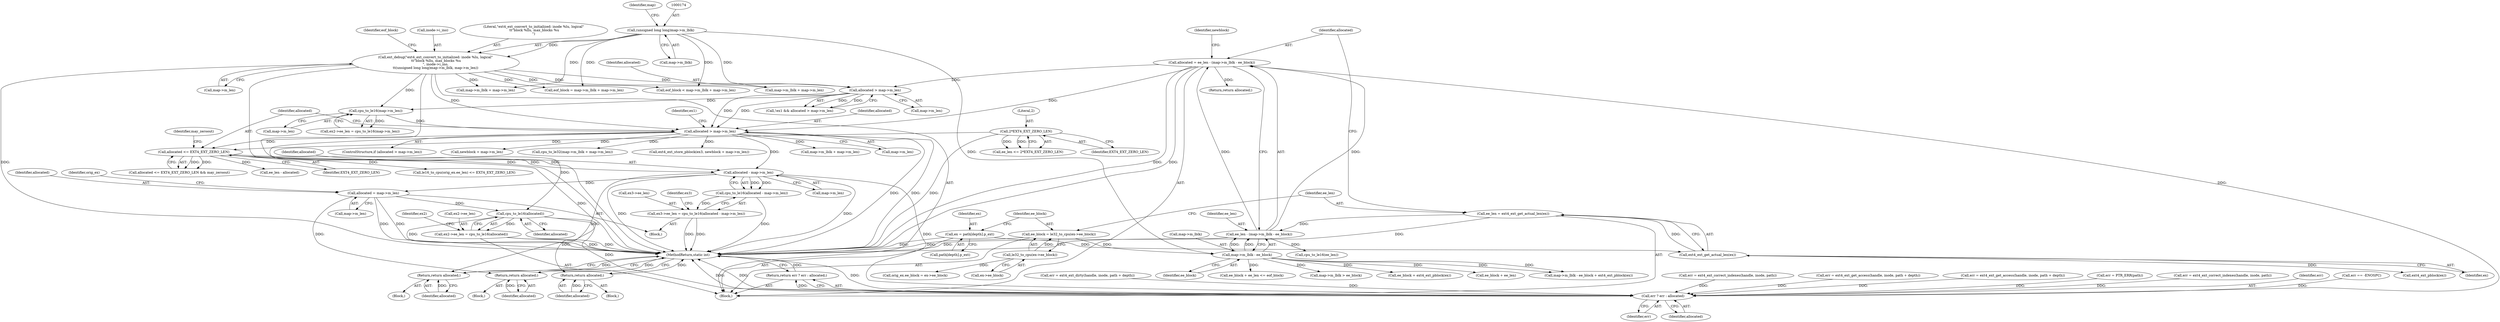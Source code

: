 digraph "1_linux_667eff35a1f56fa74ce98a0c7c29a40adc1ba4e3@API" {
"1000602" [label="(Call,allocated - map->m_len)"];
"1000403" [label="(Call,allocated <= EXT4_EXT_ZERO_LEN)"];
"1000394" [label="(Call,allocated > map->m_len)"];
"1000247" [label="(Call,allocated = ee_len - (map->m_lblk - ee_block))"];
"1000249" [label="(Call,ee_len - (map->m_lblk - ee_block))"];
"1000243" [label="(Call,ee_len = ext4_ext_get_actual_len(ex))"];
"1000245" [label="(Call,ext4_ext_get_actual_len(ex))"];
"1000230" [label="(Call,ex = path[depth].p_ext)"];
"1000251" [label="(Call,map->m_lblk - ee_block)"];
"1000173" [label="(Call,(unsigned long long)map->m_lblk)"];
"1000237" [label="(Call,ee_block = le32_to_cpu(ex->ee_block))"];
"1000239" [label="(Call,le32_to_cpu(ex->ee_block))"];
"1000380" [label="(Call,allocated > map->m_len)"];
"1000168" [label="(Call,ext_debug(\"ext4_ext_convert_to_initialized: inode %lu, logical\"\n \t\t\"block %llu, max_blocks %u\n\", inode->i_ino,\n\t\t(unsigned long long)map->m_lblk, map->m_len))"];
"1000389" [label="(Call,cpu_to_le16(map->m_len))"];
"1000309" [label="(Call,2*EXT4_EXT_ZERO_LEN)"];
"1000601" [label="(Call,cpu_to_le16(allocated - map->m_len))"];
"1000597" [label="(Call,ex3->ee_len = cpu_to_le16(allocated - map->m_len))"];
"1000659" [label="(Return,return allocated;)"];
"1000741" [label="(Call,allocated = map->m_len)"];
"1000796" [label="(Return,return allocated;)"];
"1000839" [label="(Call,cpu_to_le16(allocated))"];
"1000835" [label="(Call,ex2->ee_len = cpu_to_le16(allocated))"];
"1000961" [label="(Return,return allocated;)"];
"1000972" [label="(Call,err ? err : allocated)"];
"1000971" [label="(Return,return err ? err : allocated;)"];
"1000240" [label="(Call,ex->ee_block)"];
"1000796" [label="(Return,return allocated;)"];
"1000393" [label="(ControlStructure,if (allocated > map->m_len))"];
"1000381" [label="(Identifier,allocated)"];
"1000262" [label="(Call,ee_block + ext4_ext_pblock(ex))"];
"1000900" [label="(Call,err = ext4_ext_dirty(handle, inode, path + depth))"];
"1000310" [label="(Literal,2)"];
"1000257" [label="(Identifier,newblock)"];
"1000231" [label="(Identifier,ex)"];
"1000309" [label="(Call,2*EXT4_EXT_ZERO_LEN)"];
"1000624" [label="(Block,)"];
"1000971" [label="(Return,return err ? err : allocated;)"];
"1000290" [label="(Call,ee_block + ee_len)"];
"1000311" [label="(Identifier,EXT4_EXT_ZERO_LEN)"];
"1000974" [label="(Identifier,err)"];
"1000592" [label="(Call,newblock + map->m_len)"];
"1000230" [label="(Call,ex = path[depth].p_ext)"];
"1000250" [label="(Identifier,ee_len)"];
"1000406" [label="(Identifier,may_zeroout)"];
"1000232" [label="(Call,path[depth].p_ext)"];
"1000280" [label="(Call,cpu_to_le16(ee_len))"];
"1000743" [label="(Call,map->m_len)"];
"1000258" [label="(Call,map->m_lblk - ee_block + ext4_ext_pblock(ex))"];
"1000390" [label="(Call,map->m_len)"];
"1000582" [label="(Call,cpu_to_le32(map->m_lblk + map->m_len))"];
"1000269" [label="(Call,orig_ex.ee_block = ex->ee_block)"];
"1000239" [label="(Call,le32_to_cpu(ex->ee_block))"];
"1000603" [label="(Identifier,allocated)"];
"1000597" [label="(Call,ex3->ee_len = cpu_to_le16(allocated - map->m_len))"];
"1000590" [label="(Call,ext4_ext_store_pblock(ex3, newblock + map->m_len))"];
"1000377" [label="(Call,!ex1 && allocated > map->m_len)"];
"1000255" [label="(Identifier,ee_block)"];
"1000404" [label="(Identifier,allocated)"];
"1000891" [label="(Call,err = ext4_ext_correct_indexes(handle, inode, path))"];
"1000962" [label="(Identifier,allocated)"];
"1000382" [label="(Call,map->m_len)"];
"1000246" [label="(Identifier,ex)"];
"1000380" [label="(Call,allocated > map->m_len)"];
"1000348" [label="(Return,return allocated;)"];
"1000289" [label="(Call,ee_block + ee_len <= eof_block)"];
"1000249" [label="(Call,ee_len - (map->m_lblk - ee_block))"];
"1000294" [label="(Call,err = ext4_ext_get_access(handle, inode, path + depth))"];
"1000659" [label="(Return,return allocated;)"];
"1000748" [label="(Call,le16_to_cpu(orig_ex.ee_len) <= EXT4_EXT_ZERO_LEN)"];
"1000395" [label="(Identifier,allocated)"];
"1000608" [label="(Identifier,ex3)"];
"1000660" [label="(Identifier,allocated)"];
"1000394" [label="(Call,allocated > map->m_len)"];
"1000243" [label="(Call,ee_len = ext4_ext_get_actual_len(ex))"];
"1000835" [label="(Call,ex2->ee_len = cpu_to_le16(allocated))"];
"1000399" [label="(Block,)"];
"1000244" [label="(Identifier,ee_len)"];
"1000168" [label="(Call,ext_debug(\"ext4_ext_convert_to_initialized: inode %lu, logical\"\n \t\t\"block %llu, max_blocks %u\n\", inode->i_ino,\n\t\t(unsigned long long)map->m_lblk, map->m_len))"];
"1000402" [label="(Call,allocated <= EXT4_EXT_ZERO_LEN && may_zeroout)"];
"1000583" [label="(Call,map->m_lblk + map->m_len)"];
"1000238" [label="(Identifier,ee_block)"];
"1000248" [label="(Identifier,allocated)"];
"1000170" [label="(Call,inode->i_ino)"];
"1000730" [label="(Call,err = ext4_ext_get_access(handle, inode, path + depth))"];
"1000604" [label="(Call,map->m_len)"];
"1000178" [label="(Call,map->m_len)"];
"1000961" [label="(Return,return allocated;)"];
"1000598" [label="(Call,ex3->ee_len)"];
"1000251" [label="(Call,map->m_lblk - ee_block)"];
"1000169" [label="(Literal,\"ext4_ext_convert_to_initialized: inode %lu, logical\"\n \t\t\"block %llu, max_blocks %u\n\")"];
"1000836" [label="(Call,ex2->ee_len)"];
"1000203" [label="(Call,map->m_lblk + map->m_len)"];
"1000210" [label="(Call,eof_block = map->m_lblk + map->m_len)"];
"1000264" [label="(Call,ext4_ext_pblock(ex))"];
"1001006" [label="(MethodReturn,static int)"];
"1000396" [label="(Call,map->m_len)"];
"1000741" [label="(Call,allocated = map->m_len)"];
"1000602" [label="(Call,allocated - map->m_len)"];
"1000703" [label="(Call,err = PTR_ERR(path))"];
"1000761" [label="(Block,)"];
"1000797" [label="(Identifier,allocated)"];
"1000201" [label="(Call,eof_block < map->m_lblk + map->m_len)"];
"1000307" [label="(Call,ee_len <= 2*EXT4_EXT_ZERO_LEN)"];
"1000972" [label="(Call,err ? err : allocated)"];
"1000245" [label="(Call,ext4_ext_get_actual_len(ex))"];
"1000926" [label="(Block,)"];
"1000601" [label="(Call,cpu_to_le16(allocated - map->m_len))"];
"1000136" [label="(Block,)"];
"1000863" [label="(Call,err = ext4_ext_correct_indexes(handle, inode, path))"];
"1000385" [label="(Call,ex2->ee_len = cpu_to_le16(map->m_len))"];
"1000252" [label="(Call,map->m_lblk)"];
"1000212" [label="(Call,map->m_lblk + map->m_len)"];
"1000975" [label="(Identifier,allocated)"];
"1000403" [label="(Call,allocated <= EXT4_EXT_ZERO_LEN)"];
"1000420" [label="(Call,ee_len - allocated)"];
"1000800" [label="(Identifier,ex1)"];
"1000237" [label="(Call,ee_block = le32_to_cpu(ex->ee_block))"];
"1000405" [label="(Identifier,EXT4_EXT_ZERO_LEN)"];
"1000751" [label="(Identifier,orig_ex)"];
"1000247" [label="(Call,allocated = ee_len - (map->m_lblk - ee_block))"];
"1000173" [label="(Call,(unsigned long long)map->m_lblk)"];
"1000182" [label="(Identifier,eof_block)"];
"1000973" [label="(Identifier,err)"];
"1000742" [label="(Identifier,allocated)"];
"1000179" [label="(Identifier,map)"];
"1000921" [label="(Call,err == -ENOSPC)"];
"1000175" [label="(Call,map->m_lblk)"];
"1000843" [label="(Identifier,ex2)"];
"1000839" [label="(Call,cpu_to_le16(allocated))"];
"1000389" [label="(Call,cpu_to_le16(map->m_len))"];
"1000351" [label="(Call,map->m_lblk > ee_block)"];
"1000840" [label="(Identifier,allocated)"];
"1000602" -> "1000601"  [label="AST: "];
"1000602" -> "1000604"  [label="CFG: "];
"1000603" -> "1000602"  [label="AST: "];
"1000604" -> "1000602"  [label="AST: "];
"1000601" -> "1000602"  [label="CFG: "];
"1000602" -> "1001006"  [label="DDG: "];
"1000602" -> "1001006"  [label="DDG: "];
"1000602" -> "1000601"  [label="DDG: "];
"1000602" -> "1000601"  [label="DDG: "];
"1000403" -> "1000602"  [label="DDG: "];
"1000394" -> "1000602"  [label="DDG: "];
"1000602" -> "1000659"  [label="DDG: "];
"1000602" -> "1000741"  [label="DDG: "];
"1000602" -> "1000972"  [label="DDG: "];
"1000403" -> "1000402"  [label="AST: "];
"1000403" -> "1000405"  [label="CFG: "];
"1000404" -> "1000403"  [label="AST: "];
"1000405" -> "1000403"  [label="AST: "];
"1000406" -> "1000403"  [label="CFG: "];
"1000402" -> "1000403"  [label="CFG: "];
"1000403" -> "1001006"  [label="DDG: "];
"1000403" -> "1000402"  [label="DDG: "];
"1000403" -> "1000402"  [label="DDG: "];
"1000394" -> "1000403"  [label="DDG: "];
"1000309" -> "1000403"  [label="DDG: "];
"1000403" -> "1000420"  [label="DDG: "];
"1000403" -> "1000748"  [label="DDG: "];
"1000394" -> "1000393"  [label="AST: "];
"1000394" -> "1000396"  [label="CFG: "];
"1000395" -> "1000394"  [label="AST: "];
"1000396" -> "1000394"  [label="AST: "];
"1000404" -> "1000394"  [label="CFG: "];
"1000800" -> "1000394"  [label="CFG: "];
"1000394" -> "1001006"  [label="DDG: "];
"1000394" -> "1001006"  [label="DDG: "];
"1000247" -> "1000394"  [label="DDG: "];
"1000380" -> "1000394"  [label="DDG: "];
"1000380" -> "1000394"  [label="DDG: "];
"1000389" -> "1000394"  [label="DDG: "];
"1000168" -> "1000394"  [label="DDG: "];
"1000394" -> "1000582"  [label="DDG: "];
"1000394" -> "1000583"  [label="DDG: "];
"1000394" -> "1000590"  [label="DDG: "];
"1000394" -> "1000592"  [label="DDG: "];
"1000394" -> "1000839"  [label="DDG: "];
"1000247" -> "1000136"  [label="AST: "];
"1000247" -> "1000249"  [label="CFG: "];
"1000248" -> "1000247"  [label="AST: "];
"1000249" -> "1000247"  [label="AST: "];
"1000257" -> "1000247"  [label="CFG: "];
"1000247" -> "1001006"  [label="DDG: "];
"1000247" -> "1001006"  [label="DDG: "];
"1000249" -> "1000247"  [label="DDG: "];
"1000249" -> "1000247"  [label="DDG: "];
"1000247" -> "1000348"  [label="DDG: "];
"1000247" -> "1000380"  [label="DDG: "];
"1000247" -> "1000972"  [label="DDG: "];
"1000249" -> "1000251"  [label="CFG: "];
"1000250" -> "1000249"  [label="AST: "];
"1000251" -> "1000249"  [label="AST: "];
"1000249" -> "1001006"  [label="DDG: "];
"1000243" -> "1000249"  [label="DDG: "];
"1000251" -> "1000249"  [label="DDG: "];
"1000251" -> "1000249"  [label="DDG: "];
"1000249" -> "1000280"  [label="DDG: "];
"1000243" -> "1000136"  [label="AST: "];
"1000243" -> "1000245"  [label="CFG: "];
"1000244" -> "1000243"  [label="AST: "];
"1000245" -> "1000243"  [label="AST: "];
"1000248" -> "1000243"  [label="CFG: "];
"1000243" -> "1001006"  [label="DDG: "];
"1000245" -> "1000243"  [label="DDG: "];
"1000245" -> "1000246"  [label="CFG: "];
"1000246" -> "1000245"  [label="AST: "];
"1000230" -> "1000245"  [label="DDG: "];
"1000245" -> "1000264"  [label="DDG: "];
"1000230" -> "1000136"  [label="AST: "];
"1000230" -> "1000232"  [label="CFG: "];
"1000231" -> "1000230"  [label="AST: "];
"1000232" -> "1000230"  [label="AST: "];
"1000238" -> "1000230"  [label="CFG: "];
"1000230" -> "1001006"  [label="DDG: "];
"1000251" -> "1000255"  [label="CFG: "];
"1000252" -> "1000251"  [label="AST: "];
"1000255" -> "1000251"  [label="AST: "];
"1000173" -> "1000251"  [label="DDG: "];
"1000237" -> "1000251"  [label="DDG: "];
"1000251" -> "1000258"  [label="DDG: "];
"1000251" -> "1000258"  [label="DDG: "];
"1000251" -> "1000262"  [label="DDG: "];
"1000251" -> "1000289"  [label="DDG: "];
"1000251" -> "1000290"  [label="DDG: "];
"1000251" -> "1000351"  [label="DDG: "];
"1000173" -> "1000168"  [label="AST: "];
"1000173" -> "1000175"  [label="CFG: "];
"1000174" -> "1000173"  [label="AST: "];
"1000175" -> "1000173"  [label="AST: "];
"1000179" -> "1000173"  [label="CFG: "];
"1000173" -> "1000168"  [label="DDG: "];
"1000173" -> "1000201"  [label="DDG: "];
"1000173" -> "1000203"  [label="DDG: "];
"1000173" -> "1000210"  [label="DDG: "];
"1000173" -> "1000212"  [label="DDG: "];
"1000237" -> "1000136"  [label="AST: "];
"1000237" -> "1000239"  [label="CFG: "];
"1000238" -> "1000237"  [label="AST: "];
"1000239" -> "1000237"  [label="AST: "];
"1000244" -> "1000237"  [label="CFG: "];
"1000237" -> "1001006"  [label="DDG: "];
"1000239" -> "1000237"  [label="DDG: "];
"1000239" -> "1000240"  [label="CFG: "];
"1000240" -> "1000239"  [label="AST: "];
"1000239" -> "1000269"  [label="DDG: "];
"1000380" -> "1000377"  [label="AST: "];
"1000380" -> "1000382"  [label="CFG: "];
"1000381" -> "1000380"  [label="AST: "];
"1000382" -> "1000380"  [label="AST: "];
"1000377" -> "1000380"  [label="CFG: "];
"1000380" -> "1000377"  [label="DDG: "];
"1000380" -> "1000377"  [label="DDG: "];
"1000168" -> "1000380"  [label="DDG: "];
"1000380" -> "1000389"  [label="DDG: "];
"1000168" -> "1000136"  [label="AST: "];
"1000168" -> "1000178"  [label="CFG: "];
"1000169" -> "1000168"  [label="AST: "];
"1000170" -> "1000168"  [label="AST: "];
"1000178" -> "1000168"  [label="AST: "];
"1000182" -> "1000168"  [label="CFG: "];
"1000168" -> "1001006"  [label="DDG: "];
"1000168" -> "1001006"  [label="DDG: "];
"1000168" -> "1001006"  [label="DDG: "];
"1000168" -> "1000201"  [label="DDG: "];
"1000168" -> "1000203"  [label="DDG: "];
"1000168" -> "1000210"  [label="DDG: "];
"1000168" -> "1000212"  [label="DDG: "];
"1000168" -> "1000389"  [label="DDG: "];
"1000389" -> "1000385"  [label="AST: "];
"1000389" -> "1000390"  [label="CFG: "];
"1000390" -> "1000389"  [label="AST: "];
"1000385" -> "1000389"  [label="CFG: "];
"1000389" -> "1000385"  [label="DDG: "];
"1000309" -> "1000307"  [label="AST: "];
"1000309" -> "1000311"  [label="CFG: "];
"1000310" -> "1000309"  [label="AST: "];
"1000311" -> "1000309"  [label="AST: "];
"1000307" -> "1000309"  [label="CFG: "];
"1000309" -> "1001006"  [label="DDG: "];
"1000309" -> "1000307"  [label="DDG: "];
"1000309" -> "1000307"  [label="DDG: "];
"1000601" -> "1000597"  [label="AST: "];
"1000597" -> "1000601"  [label="CFG: "];
"1000601" -> "1001006"  [label="DDG: "];
"1000601" -> "1000597"  [label="DDG: "];
"1000597" -> "1000399"  [label="AST: "];
"1000598" -> "1000597"  [label="AST: "];
"1000608" -> "1000597"  [label="CFG: "];
"1000597" -> "1001006"  [label="DDG: "];
"1000597" -> "1001006"  [label="DDG: "];
"1000659" -> "1000624"  [label="AST: "];
"1000659" -> "1000660"  [label="CFG: "];
"1000660" -> "1000659"  [label="AST: "];
"1001006" -> "1000659"  [label="CFG: "];
"1000659" -> "1001006"  [label="DDG: "];
"1000660" -> "1000659"  [label="DDG: "];
"1000741" -> "1000399"  [label="AST: "];
"1000741" -> "1000743"  [label="CFG: "];
"1000742" -> "1000741"  [label="AST: "];
"1000743" -> "1000741"  [label="AST: "];
"1000751" -> "1000741"  [label="CFG: "];
"1000741" -> "1001006"  [label="DDG: "];
"1000741" -> "1001006"  [label="DDG: "];
"1000741" -> "1000796"  [label="DDG: "];
"1000741" -> "1000839"  [label="DDG: "];
"1000796" -> "1000761"  [label="AST: "];
"1000796" -> "1000797"  [label="CFG: "];
"1000797" -> "1000796"  [label="AST: "];
"1001006" -> "1000796"  [label="CFG: "];
"1000796" -> "1001006"  [label="DDG: "];
"1000797" -> "1000796"  [label="DDG: "];
"1000839" -> "1000835"  [label="AST: "];
"1000839" -> "1000840"  [label="CFG: "];
"1000840" -> "1000839"  [label="AST: "];
"1000835" -> "1000839"  [label="CFG: "];
"1000839" -> "1001006"  [label="DDG: "];
"1000839" -> "1000835"  [label="DDG: "];
"1000839" -> "1000961"  [label="DDG: "];
"1000839" -> "1000972"  [label="DDG: "];
"1000835" -> "1000136"  [label="AST: "];
"1000836" -> "1000835"  [label="AST: "];
"1000843" -> "1000835"  [label="CFG: "];
"1000835" -> "1001006"  [label="DDG: "];
"1000835" -> "1001006"  [label="DDG: "];
"1000961" -> "1000926"  [label="AST: "];
"1000961" -> "1000962"  [label="CFG: "];
"1000962" -> "1000961"  [label="AST: "];
"1001006" -> "1000961"  [label="CFG: "];
"1000961" -> "1001006"  [label="DDG: "];
"1000962" -> "1000961"  [label="DDG: "];
"1000972" -> "1000971"  [label="AST: "];
"1000972" -> "1000974"  [label="CFG: "];
"1000972" -> "1000975"  [label="CFG: "];
"1000973" -> "1000972"  [label="AST: "];
"1000974" -> "1000972"  [label="AST: "];
"1000975" -> "1000972"  [label="AST: "];
"1000971" -> "1000972"  [label="CFG: "];
"1000972" -> "1001006"  [label="DDG: "];
"1000972" -> "1001006"  [label="DDG: "];
"1000972" -> "1001006"  [label="DDG: "];
"1000972" -> "1000971"  [label="DDG: "];
"1000891" -> "1000972"  [label="DDG: "];
"1000863" -> "1000972"  [label="DDG: "];
"1000730" -> "1000972"  [label="DDG: "];
"1000294" -> "1000972"  [label="DDG: "];
"1000703" -> "1000972"  [label="DDG: "];
"1000921" -> "1000972"  [label="DDG: "];
"1000900" -> "1000972"  [label="DDG: "];
"1000971" -> "1000136"  [label="AST: "];
"1001006" -> "1000971"  [label="CFG: "];
"1000971" -> "1001006"  [label="DDG: "];
}
